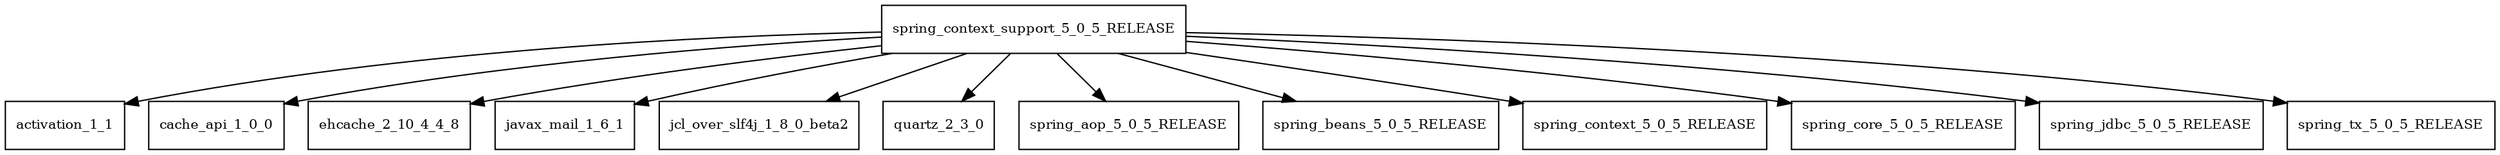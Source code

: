 digraph spring_context_support_5_0_5_RELEASE_dependencies {
  node [shape = box, fontsize=10.0];
  spring_context_support_5_0_5_RELEASE -> activation_1_1;
  spring_context_support_5_0_5_RELEASE -> cache_api_1_0_0;
  spring_context_support_5_0_5_RELEASE -> ehcache_2_10_4_4_8;
  spring_context_support_5_0_5_RELEASE -> javax_mail_1_6_1;
  spring_context_support_5_0_5_RELEASE -> jcl_over_slf4j_1_8_0_beta2;
  spring_context_support_5_0_5_RELEASE -> quartz_2_3_0;
  spring_context_support_5_0_5_RELEASE -> spring_aop_5_0_5_RELEASE;
  spring_context_support_5_0_5_RELEASE -> spring_beans_5_0_5_RELEASE;
  spring_context_support_5_0_5_RELEASE -> spring_context_5_0_5_RELEASE;
  spring_context_support_5_0_5_RELEASE -> spring_core_5_0_5_RELEASE;
  spring_context_support_5_0_5_RELEASE -> spring_jdbc_5_0_5_RELEASE;
  spring_context_support_5_0_5_RELEASE -> spring_tx_5_0_5_RELEASE;
}
